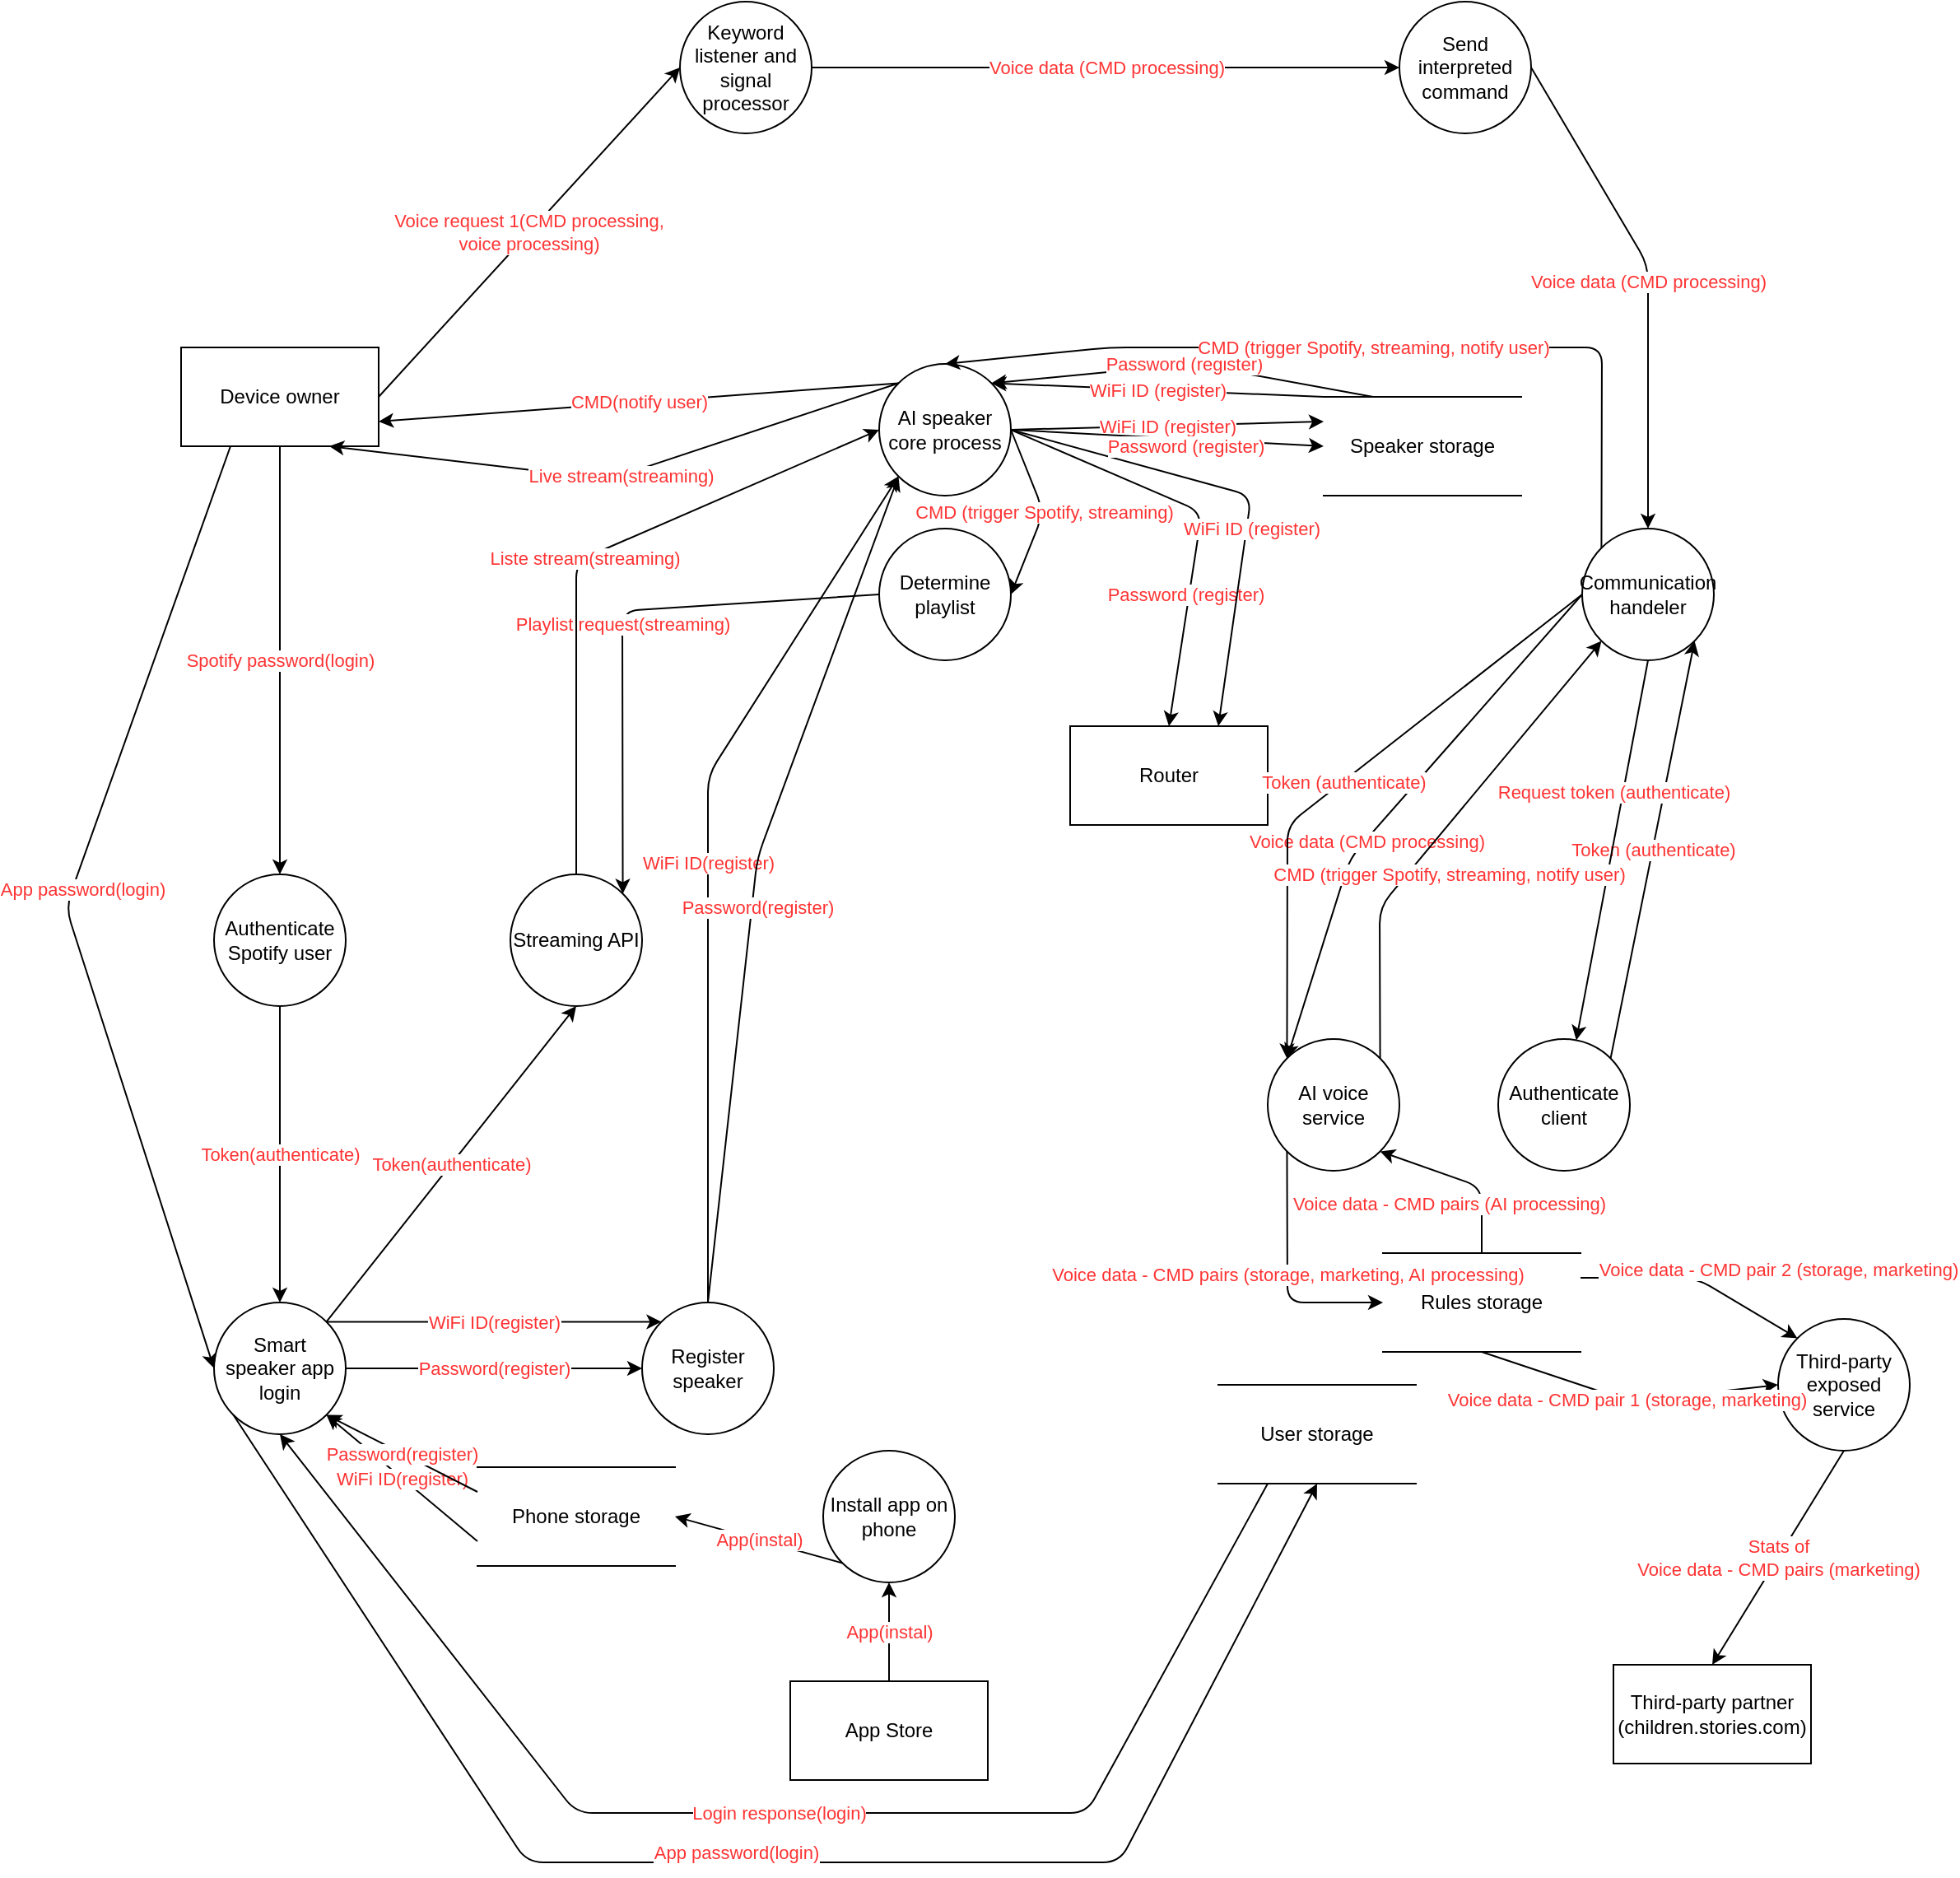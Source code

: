<mxfile version="10.9.5" type="device"><diagram id="mPVW4OZqNExP642rO-Jn" name="Page-1"><mxGraphModel dx="2051" dy="1267" grid="1" gridSize="10" guides="1" tooltips="1" connect="1" arrows="1" fold="1" page="1" pageScale="1" pageWidth="827" pageHeight="1169" math="0" shadow="0"><root><mxCell id="0"/><mxCell id="1" parent="0"/><mxCell id="0tzfoNVV6dh2P5U6mnIn-2" value="Device owner" style="rounded=0;whiteSpace=wrap;html=1;" parent="1" vertex="1"><mxGeometry x="30" y="320" width="120" height="60" as="geometry"/></mxCell><mxCell id="0tzfoNVV6dh2P5U6mnIn-4" value="Determine playlist" style="ellipse;whiteSpace=wrap;html=1;aspect=fixed;" parent="1" vertex="1"><mxGeometry x="454" y="430" width="80" height="80" as="geometry"/></mxCell><mxCell id="0tzfoNVV6dh2P5U6mnIn-5" value="Keyword listener and signal processor" style="ellipse;whiteSpace=wrap;html=1;aspect=fixed;" parent="1" vertex="1"><mxGeometry x="333" y="110" width="80" height="80" as="geometry"/></mxCell><mxCell id="0tzfoNVV6dh2P5U6mnIn-6" value="AI speaker core process" style="ellipse;whiteSpace=wrap;html=1;aspect=fixed;" parent="1" vertex="1"><mxGeometry x="454" y="330" width="80" height="80" as="geometry"/></mxCell><mxCell id="0tzfoNVV6dh2P5U6mnIn-7" value="Send interpreted command" style="ellipse;whiteSpace=wrap;html=1;aspect=fixed;" parent="1" vertex="1"><mxGeometry x="770" y="110" width="80" height="80" as="geometry"/></mxCell><mxCell id="0tzfoNVV6dh2P5U6mnIn-8" value="Communication handeler" style="ellipse;whiteSpace=wrap;html=1;aspect=fixed;" parent="1" vertex="1"><mxGeometry x="881" y="430" width="80" height="80" as="geometry"/></mxCell><mxCell id="0tzfoNVV6dh2P5U6mnIn-9" value="Speaker storage" style="shape=partialRectangle;whiteSpace=wrap;html=1;left=0;right=0;" parent="1" vertex="1"><mxGeometry x="724" y="350" width="120" height="60" as="geometry"/></mxCell><mxCell id="0tzfoNVV6dh2P5U6mnIn-12" value="Streaming API" style="ellipse;whiteSpace=wrap;html=1;aspect=fixed;" parent="1" vertex="1"><mxGeometry x="230" y="640" width="80" height="80" as="geometry"/></mxCell><mxCell id="0tzfoNVV6dh2P5U6mnIn-13" value="Authenticate Spotify user" style="ellipse;whiteSpace=wrap;html=1;aspect=fixed;" parent="1" vertex="1"><mxGeometry x="50" y="640" width="80" height="80" as="geometry"/></mxCell><mxCell id="0tzfoNVV6dh2P5U6mnIn-14" value="Router" style="rounded=0;whiteSpace=wrap;html=1;" parent="1" vertex="1"><mxGeometry x="570" y="550" width="120" height="60" as="geometry"/></mxCell><mxCell id="0tzfoNVV6dh2P5U6mnIn-16" value="App Store" style="rounded=0;whiteSpace=wrap;html=1;" parent="1" vertex="1"><mxGeometry x="400" y="1130" width="120" height="60" as="geometry"/></mxCell><mxCell id="0tzfoNVV6dh2P5U6mnIn-18" value="Authenticate client" style="ellipse;whiteSpace=wrap;html=1;aspect=fixed;" parent="1" vertex="1"><mxGeometry x="830" y="740" width="80" height="80" as="geometry"/></mxCell><mxCell id="0tzfoNVV6dh2P5U6mnIn-19" value="Third-party exposed service" style="ellipse;whiteSpace=wrap;html=1;aspect=fixed;" parent="1" vertex="1"><mxGeometry x="1000" y="910" width="80" height="80" as="geometry"/></mxCell><mxCell id="0tzfoNVV6dh2P5U6mnIn-20" value="AI voice service" style="ellipse;whiteSpace=wrap;html=1;aspect=fixed;" parent="1" vertex="1"><mxGeometry x="690" y="740" width="80" height="80" as="geometry"/></mxCell><mxCell id="0tzfoNVV6dh2P5U6mnIn-21" value="User storage" style="shape=partialRectangle;whiteSpace=wrap;html=1;left=0;right=0;fillColor=none;" parent="1" vertex="1"><mxGeometry x="660" y="950" width="120" height="60" as="geometry"/></mxCell><mxCell id="0tzfoNVV6dh2P5U6mnIn-22" value="Rules storage" style="shape=partialRectangle;whiteSpace=wrap;html=1;left=0;right=0;fillColor=none;" parent="1" vertex="1"><mxGeometry x="760" y="870" width="120" height="60" as="geometry"/></mxCell><mxCell id="0tzfoNVV6dh2P5U6mnIn-23" value="Third-party partner (children.stories.com)" style="rounded=0;whiteSpace=wrap;html=1;" parent="1" vertex="1"><mxGeometry x="900" y="1120" width="120" height="60" as="geometry"/></mxCell><mxCell id="0tzfoNVV6dh2P5U6mnIn-24" value="Smart speaker app login" style="ellipse;whiteSpace=wrap;html=1;aspect=fixed;" parent="1" vertex="1"><mxGeometry x="50" y="900" width="80" height="80" as="geometry"/></mxCell><mxCell id="0tzfoNVV6dh2P5U6mnIn-25" value="Install app on phone" style="ellipse;whiteSpace=wrap;html=1;aspect=fixed;" parent="1" vertex="1"><mxGeometry x="420" y="990" width="80" height="80" as="geometry"/></mxCell><mxCell id="0tzfoNVV6dh2P5U6mnIn-26" value="Register speaker" style="ellipse;whiteSpace=wrap;html=1;aspect=fixed;" parent="1" vertex="1"><mxGeometry x="310" y="900" width="80" height="80" as="geometry"/></mxCell><mxCell id="0tzfoNVV6dh2P5U6mnIn-27" value="Phone storage" style="shape=partialRectangle;whiteSpace=wrap;html=1;left=0;right=0;" parent="1" vertex="1"><mxGeometry x="210" y="1000" width="120" height="60" as="geometry"/></mxCell><mxCell id="0tzfoNVV6dh2P5U6mnIn-28" value="Voice request 1(CMD processing, &lt;br&gt;voice processing)" style="endArrow=classic;html=1;fontColor=#FF3333;entryX=0;entryY=0.5;entryDx=0;entryDy=0;exitX=1;exitY=0.5;exitDx=0;exitDy=0;" parent="1" source="0tzfoNVV6dh2P5U6mnIn-2" target="0tzfoNVV6dh2P5U6mnIn-5" edge="1"><mxGeometry width="50" height="50" relative="1" as="geometry"><mxPoint x="60" y="459.48" as="sourcePoint"/><mxPoint x="195.04" y="480.52" as="targetPoint"/><Array as="points"/></mxGeometry></mxCell><mxCell id="0tzfoNVV6dh2P5U6mnIn-30" value="CMD(notify user)" style="endArrow=classic;html=1;fontColor=#FF3333;entryX=1;entryY=0.75;entryDx=0;entryDy=0;exitX=0;exitY=0;exitDx=0;exitDy=0;fillColor=#dae8fc;strokeColor=#000000;" parent="1" source="0tzfoNVV6dh2P5U6mnIn-6" target="0tzfoNVV6dh2P5U6mnIn-2" edge="1"><mxGeometry width="50" height="50" relative="1" as="geometry"><mxPoint x="80" y="465" as="sourcePoint"/><mxPoint x="250" y="475" as="targetPoint"/><Array as="points"/></mxGeometry></mxCell><mxCell id="0tzfoNVV6dh2P5U6mnIn-31" value="Spotify password(login)" style="endArrow=classic;html=1;fontColor=#FF3333;entryX=0.5;entryY=0;entryDx=0;entryDy=0;exitX=0.5;exitY=1;exitDx=0;exitDy=0;" parent="1" source="0tzfoNVV6dh2P5U6mnIn-2" target="0tzfoNVV6dh2P5U6mnIn-13" edge="1"><mxGeometry width="50" height="50" relative="1" as="geometry"><mxPoint x="100" y="465" as="sourcePoint"/><mxPoint x="270" y="475" as="targetPoint"/><Array as="points"/></mxGeometry></mxCell><mxCell id="0tzfoNVV6dh2P5U6mnIn-32" value="App password(login)" style="endArrow=classic;html=1;fontColor=#FF3333;exitX=0.25;exitY=1;exitDx=0;exitDy=0;entryX=0;entryY=0.5;entryDx=0;entryDy=0;" parent="1" source="0tzfoNVV6dh2P5U6mnIn-2" target="0tzfoNVV6dh2P5U6mnIn-24" edge="1"><mxGeometry x="-0.043" y="6" width="50" height="50" relative="1" as="geometry"><mxPoint x="100" y="390" as="sourcePoint"/><mxPoint x="10" y="910" as="targetPoint"/><Array as="points"><mxPoint x="-40" y="660"/></Array><mxPoint as="offset"/></mxGeometry></mxCell><mxCell id="0tzfoNVV6dh2P5U6mnIn-33" value="Token(authenticate)" style="endArrow=classic;html=1;fontColor=#FF3333;entryX=0.5;entryY=0;entryDx=0;entryDy=0;exitX=0.5;exitY=1;exitDx=0;exitDy=0;" parent="1" source="0tzfoNVV6dh2P5U6mnIn-13" target="0tzfoNVV6dh2P5U6mnIn-24" edge="1"><mxGeometry width="50" height="50" relative="1" as="geometry"><mxPoint x="184.5" y="600" as="sourcePoint"/><mxPoint x="184.5" y="860" as="targetPoint"/><Array as="points"/></mxGeometry></mxCell><mxCell id="0tzfoNVV6dh2P5U6mnIn-34" value="Token(authenticate)" style="endArrow=classic;html=1;fontColor=#FF3333;entryX=0.5;entryY=1;entryDx=0;entryDy=0;exitX=1;exitY=0;exitDx=0;exitDy=0;" parent="1" source="0tzfoNVV6dh2P5U6mnIn-24" target="0tzfoNVV6dh2P5U6mnIn-12" edge="1"><mxGeometry width="50" height="50" relative="1" as="geometry"><mxPoint x="100" y="730" as="sourcePoint"/><mxPoint x="100" y="910" as="targetPoint"/><Array as="points"/></mxGeometry></mxCell><mxCell id="0tzfoNVV6dh2P5U6mnIn-35" value="WiFi ID(register)" style="endArrow=classic;html=1;fontColor=#FF3333;entryX=0;entryY=0;entryDx=0;entryDy=0;exitX=1;exitY=0;exitDx=0;exitDy=0;" parent="1" source="0tzfoNVV6dh2P5U6mnIn-24" target="0tzfoNVV6dh2P5U6mnIn-26" edge="1"><mxGeometry width="50" height="50" relative="1" as="geometry"><mxPoint x="128.284" y="921.716" as="sourcePoint"/><mxPoint x="280" y="730" as="targetPoint"/><Array as="points"/></mxGeometry></mxCell><mxCell id="0tzfoNVV6dh2P5U6mnIn-36" value="Password(register)" style="endArrow=classic;html=1;fontColor=#FF3333;entryX=0;entryY=0.5;entryDx=0;entryDy=0;exitX=1;exitY=0.5;exitDx=0;exitDy=0;" parent="1" source="0tzfoNVV6dh2P5U6mnIn-24" target="0tzfoNVV6dh2P5U6mnIn-26" edge="1"><mxGeometry width="50" height="50" relative="1" as="geometry"><mxPoint x="140" y="950" as="sourcePoint"/><mxPoint x="320" y="950" as="targetPoint"/><Array as="points"/></mxGeometry></mxCell><mxCell id="0tzfoNVV6dh2P5U6mnIn-37" value="WiFi ID(register)" style="endArrow=classic;html=1;fontColor=#FF3333;exitX=0;exitY=0.75;exitDx=0;exitDy=0;entryX=1;entryY=1;entryDx=0;entryDy=0;" parent="1" source="0tzfoNVV6dh2P5U6mnIn-27" target="0tzfoNVV6dh2P5U6mnIn-24" edge="1"><mxGeometry width="50" height="50" relative="1" as="geometry"><mxPoint x="140" y="950" as="sourcePoint"/><mxPoint x="90" y="980" as="targetPoint"/><Array as="points"/></mxGeometry></mxCell><mxCell id="0tzfoNVV6dh2P5U6mnIn-38" value="Password(register)" style="endArrow=classic;html=1;fontColor=#FF3333;entryX=1;entryY=1;entryDx=0;entryDy=0;exitX=0;exitY=0.25;exitDx=0;exitDy=0;" parent="1" source="0tzfoNVV6dh2P5U6mnIn-27" target="0tzfoNVV6dh2P5U6mnIn-24" edge="1"><mxGeometry width="50" height="50" relative="1" as="geometry"><mxPoint x="128.284" y="978.284" as="sourcePoint"/><mxPoint x="331.716" y="978.284" as="targetPoint"/><Array as="points"/></mxGeometry></mxCell><mxCell id="0tzfoNVV6dh2P5U6mnIn-39" value="App(instal)" style="endArrow=classic;html=1;fontColor=#FF3333;entryX=0.5;entryY=1;entryDx=0;entryDy=0;exitX=0.5;exitY=0;exitDx=0;exitDy=0;" parent="1" source="0tzfoNVV6dh2P5U6mnIn-16" target="0tzfoNVV6dh2P5U6mnIn-25" edge="1"><mxGeometry width="50" height="50" relative="1" as="geometry"><mxPoint x="200" y="1085" as="sourcePoint"/><mxPoint x="100" y="990" as="targetPoint"/><Array as="points"/></mxGeometry></mxCell><mxCell id="0tzfoNVV6dh2P5U6mnIn-40" value="App(instal)" style="endArrow=classic;html=1;fontColor=#FF3333;entryX=1;entryY=0.5;entryDx=0;entryDy=0;exitX=0;exitY=1;exitDx=0;exitDy=0;" parent="1" source="0tzfoNVV6dh2P5U6mnIn-25" target="0tzfoNVV6dh2P5U6mnIn-27" edge="1"><mxGeometry width="50" height="50" relative="1" as="geometry"><mxPoint x="470" y="1140" as="sourcePoint"/><mxPoint x="470" y="1080" as="targetPoint"/><Array as="points"/></mxGeometry></mxCell><mxCell id="0tzfoNVV6dh2P5U6mnIn-41" value="App password(login)" style="endArrow=classic;html=1;fontColor=#FF3333;exitX=0;exitY=1;exitDx=0;exitDy=0;entryX=0.5;entryY=1;entryDx=0;entryDy=0;" parent="1" source="0tzfoNVV6dh2P5U6mnIn-24" target="0tzfoNVV6dh2P5U6mnIn-21" edge="1"><mxGeometry x="-0.043" y="6" width="50" height="50" relative="1" as="geometry"><mxPoint x="440" y="830" as="sourcePoint"/><mxPoint x="430" y="1390" as="targetPoint"/><Array as="points"><mxPoint x="240" y="1240"/><mxPoint x="600" y="1240"/></Array><mxPoint as="offset"/></mxGeometry></mxCell><mxCell id="0tzfoNVV6dh2P5U6mnIn-42" value="Login response(login)" style="endArrow=classic;html=1;fontColor=#FF3333;exitX=0.25;exitY=1;exitDx=0;exitDy=0;entryX=0.5;entryY=1;entryDx=0;entryDy=0;" parent="1" source="0tzfoNVV6dh2P5U6mnIn-21" target="0tzfoNVV6dh2P5U6mnIn-24" edge="1"><mxGeometry width="50" height="50" relative="1" as="geometry"><mxPoint x="80" y="1100" as="sourcePoint"/><mxPoint x="40" y="1280" as="targetPoint"/><Array as="points"><mxPoint x="580" y="1210"/><mxPoint x="270" y="1210"/></Array></mxGeometry></mxCell><mxCell id="0tzfoNVV6dh2P5U6mnIn-43" value="Playlist request(streaming)" style="endArrow=classic;html=1;fontColor=#FF3333;entryX=1;entryY=0;entryDx=0;entryDy=0;exitX=0;exitY=0.5;exitDx=0;exitDy=0;" parent="1" source="0tzfoNVV6dh2P5U6mnIn-4" target="0tzfoNVV6dh2P5U6mnIn-12" edge="1"><mxGeometry width="50" height="50" relative="1" as="geometry"><mxPoint x="100" y="390" as="sourcePoint"/><mxPoint x="100" y="650" as="targetPoint"/><Array as="points"><mxPoint x="298" y="480"/></Array></mxGeometry></mxCell><mxCell id="0tzfoNVV6dh2P5U6mnIn-44" value="Liste stream(streaming)" style="endArrow=classic;html=1;fontColor=#FF3333;entryX=0;entryY=0.5;entryDx=0;entryDy=0;exitX=0.5;exitY=0;exitDx=0;exitDy=0;" parent="1" source="0tzfoNVV6dh2P5U6mnIn-12" target="0tzfoNVV6dh2P5U6mnIn-6" edge="1"><mxGeometry width="50" height="50" relative="1" as="geometry"><mxPoint x="370" y="530" as="sourcePoint"/><mxPoint x="308.284" y="661.716" as="targetPoint"/><Array as="points"><mxPoint x="270" y="450"/></Array></mxGeometry></mxCell><mxCell id="0tzfoNVV6dh2P5U6mnIn-45" value="CMD (trigger Spotify, streaming)" style="endArrow=classic;html=1;fontColor=#FF3333;entryX=1;entryY=0.5;entryDx=0;entryDy=0;exitX=1;exitY=0.5;exitDx=0;exitDy=0;" parent="1" source="0tzfoNVV6dh2P5U6mnIn-6" target="0tzfoNVV6dh2P5U6mnIn-4" edge="1"><mxGeometry width="50" height="50" relative="1" as="geometry"><mxPoint x="504" y="520" as="sourcePoint"/><mxPoint x="442.284" y="651.716" as="targetPoint"/><Array as="points"><mxPoint x="554" y="420"/></Array></mxGeometry></mxCell><mxCell id="0tzfoNVV6dh2P5U6mnIn-46" value="Password (register)" style="endArrow=classic;html=1;fontColor=#FF3333;entryX=0.5;entryY=0;entryDx=0;entryDy=0;exitX=1;exitY=0.5;exitDx=0;exitDy=0;" parent="1" source="0tzfoNVV6dh2P5U6mnIn-6" target="0tzfoNVV6dh2P5U6mnIn-14" edge="1"><mxGeometry x="0.375" y="-2" width="50" height="50" relative="1" as="geometry"><mxPoint x="544" y="380" as="sourcePoint"/><mxPoint x="624" y="545" as="targetPoint"/><Array as="points"><mxPoint x="650" y="420"/></Array><mxPoint as="offset"/></mxGeometry></mxCell><mxCell id="0tzfoNVV6dh2P5U6mnIn-47" value="WiFi ID (register)" style="endArrow=classic;html=1;fontColor=#FF3333;entryX=0.75;entryY=0;entryDx=0;entryDy=0;exitX=1;exitY=0.5;exitDx=0;exitDy=0;" parent="1" source="0tzfoNVV6dh2P5U6mnIn-6" target="0tzfoNVV6dh2P5U6mnIn-14" edge="1"><mxGeometry x="0.169" y="3" width="50" height="50" relative="1" as="geometry"><mxPoint x="544" y="380" as="sourcePoint"/><mxPoint x="654" y="545" as="targetPoint"/><Array as="points"><mxPoint x="680" y="410"/></Array><mxPoint as="offset"/></mxGeometry></mxCell><mxCell id="0tzfoNVV6dh2P5U6mnIn-48" value="WiFi ID (register)" style="endArrow=classic;html=1;fontColor=#FF3333;exitX=1;exitY=0.5;exitDx=0;exitDy=0;entryX=0;entryY=0.25;entryDx=0;entryDy=0;" parent="1" source="0tzfoNVV6dh2P5U6mnIn-6" target="0tzfoNVV6dh2P5U6mnIn-9" edge="1"><mxGeometry width="50" height="50" relative="1" as="geometry"><mxPoint x="544" y="380" as="sourcePoint"/><mxPoint x="734" y="370" as="targetPoint"/><Array as="points"/></mxGeometry></mxCell><mxCell id="0tzfoNVV6dh2P5U6mnIn-49" value="Password (register)" style="endArrow=classic;html=1;fontColor=#FF3333;exitX=1;exitY=0.5;exitDx=0;exitDy=0;entryX=0;entryY=0.5;entryDx=0;entryDy=0;" parent="1" source="0tzfoNVV6dh2P5U6mnIn-6" target="0tzfoNVV6dh2P5U6mnIn-9" edge="1"><mxGeometry x="0.118" y="-4" width="50" height="50" relative="1" as="geometry"><mxPoint x="544" y="380" as="sourcePoint"/><mxPoint x="734" y="375" as="targetPoint"/><Array as="points"/><mxPoint as="offset"/></mxGeometry></mxCell><mxCell id="0tzfoNVV6dh2P5U6mnIn-50" value="WiFi ID (register)" style="endArrow=classic;html=1;fontColor=#FF3333;exitX=0;exitY=0;exitDx=0;exitDy=0;entryX=1;entryY=0;entryDx=0;entryDy=0;" parent="1" source="0tzfoNVV6dh2P5U6mnIn-9" target="0tzfoNVV6dh2P5U6mnIn-6" edge="1"><mxGeometry width="50" height="50" relative="1" as="geometry"><mxPoint x="544" y="325" as="sourcePoint"/><mxPoint x="734" y="320" as="targetPoint"/><Array as="points"/></mxGeometry></mxCell><mxCell id="0tzfoNVV6dh2P5U6mnIn-51" value="Password (register)" style="endArrow=classic;html=1;fontColor=#FF3333;exitX=0.25;exitY=0;exitDx=0;exitDy=0;entryX=1;entryY=0;entryDx=0;entryDy=0;" parent="1" source="0tzfoNVV6dh2P5U6mnIn-9" target="0tzfoNVV6dh2P5U6mnIn-6" edge="1"><mxGeometry width="50" height="50" relative="1" as="geometry"><mxPoint x="544" y="380" as="sourcePoint"/><mxPoint x="734" y="390" as="targetPoint"/><Array as="points"><mxPoint x="644" y="330"/></Array></mxGeometry></mxCell><mxCell id="0tzfoNVV6dh2P5U6mnIn-52" value="Voice data (CMD processing)" style="endArrow=classic;html=1;fontColor=#FF3333;entryX=0;entryY=0.5;entryDx=0;entryDy=0;exitX=1;exitY=0.5;exitDx=0;exitDy=0;" parent="1" source="0tzfoNVV6dh2P5U6mnIn-5" target="0tzfoNVV6dh2P5U6mnIn-7" edge="1"><mxGeometry width="50" height="50" relative="1" as="geometry"><mxPoint x="584" y="280" as="sourcePoint"/><mxPoint x="754" y="210" as="targetPoint"/><Array as="points"/></mxGeometry></mxCell><mxCell id="0tzfoNVV6dh2P5U6mnIn-53" value="Voice data (CMD processing)" style="endArrow=classic;html=1;fontColor=#FF3333;entryX=0.5;entryY=0;entryDx=0;entryDy=0;exitX=1;exitY=0.5;exitDx=0;exitDy=0;" parent="1" source="0tzfoNVV6dh2P5U6mnIn-7" target="0tzfoNVV6dh2P5U6mnIn-8" edge="1"><mxGeometry width="50" height="50" relative="1" as="geometry"><mxPoint x="544" y="280" as="sourcePoint"/><mxPoint x="744" y="280" as="targetPoint"/><Array as="points"><mxPoint x="921" y="270"/></Array></mxGeometry></mxCell><mxCell id="0tzfoNVV6dh2P5U6mnIn-54" value="CMD (trigger Spotify, streaming, notify user)" style="endArrow=classic;html=1;fontColor=#FF3333;entryX=0.5;entryY=0;entryDx=0;entryDy=0;exitX=0;exitY=0;exitDx=0;exitDy=0;" parent="1" source="0tzfoNVV6dh2P5U6mnIn-8" target="0tzfoNVV6dh2P5U6mnIn-6" edge="1"><mxGeometry width="50" height="50" relative="1" as="geometry"><mxPoint x="824" y="280" as="sourcePoint"/><mxPoint x="931" y="440" as="targetPoint"/><Array as="points"><mxPoint x="893" y="320"/><mxPoint x="594" y="320"/></Array></mxGeometry></mxCell><mxCell id="0tzfoNVV6dh2P5U6mnIn-55" value="Token (authenticate)" style="endArrow=classic;html=1;fontColor=#FF3333;entryX=1;entryY=1;entryDx=0;entryDy=0;exitX=1;exitY=0;exitDx=0;exitDy=0;" parent="1" source="0tzfoNVV6dh2P5U6mnIn-18" target="0tzfoNVV6dh2P5U6mnIn-8" edge="1"><mxGeometry width="50" height="50" relative="1" as="geometry"><mxPoint x="850.004" y="701.716" as="sourcePoint"/><mxPoint x="1001.72" y="510" as="targetPoint"/><Array as="points"/></mxGeometry></mxCell><mxCell id="0tzfoNVV6dh2P5U6mnIn-56" value="Request token (authenticate)" style="endArrow=classic;html=1;fontColor=#FF3333;exitX=0.5;exitY=1;exitDx=0;exitDy=0;" parent="1" source="0tzfoNVV6dh2P5U6mnIn-8" target="0tzfoNVV6dh2P5U6mnIn-18" edge="1"><mxGeometry x="-0.297" y="-6" width="50" height="50" relative="1" as="geometry"><mxPoint x="840" y="760" as="sourcePoint"/><mxPoint x="825.284" y="518.284" as="targetPoint"/><Array as="points"/><mxPoint as="offset"/></mxGeometry></mxCell><mxCell id="0tzfoNVV6dh2P5U6mnIn-57" value="Voice data (CMD processing)" style="endArrow=classic;html=1;fontColor=#FF3333;entryX=0;entryY=0;entryDx=0;entryDy=0;exitX=0;exitY=0.5;exitDx=0;exitDy=0;" parent="1" source="0tzfoNVV6dh2P5U6mnIn-8" target="0tzfoNVV6dh2P5U6mnIn-20" edge="1"><mxGeometry x="0.169" y="1" width="50" height="50" relative="1" as="geometry"><mxPoint x="768.716" y="518.284" as="sourcePoint"/><mxPoint x="771.716" y="771.716" as="targetPoint"/><Array as="points"><mxPoint x="740" y="630"/></Array><mxPoint as="offset"/></mxGeometry></mxCell><mxCell id="0tzfoNVV6dh2P5U6mnIn-58" value="Token (authenticate)" style="endArrow=classic;html=1;fontColor=#FF3333;entryX=0;entryY=0;entryDx=0;entryDy=0;exitX=0;exitY=0.5;exitDx=0;exitDy=0;fillColor=#dae8fc;strokeColor=#000000;" parent="1" source="0tzfoNVV6dh2P5U6mnIn-8" target="0tzfoNVV6dh2P5U6mnIn-20" edge="1"><mxGeometry width="50" height="50" relative="1" as="geometry"><mxPoint x="757" y="490" as="sourcePoint"/><mxPoint x="631.716" y="771.716" as="targetPoint"/><Array as="points"><mxPoint x="702" y="610"/></Array></mxGeometry></mxCell><mxCell id="0tzfoNVV6dh2P5U6mnIn-59" value="CMD (trigger Spotify, streaming, notify user)" style="endArrow=classic;html=1;fontColor=#FF3333;entryX=0;entryY=1;entryDx=0;entryDy=0;exitX=1;exitY=0;exitDx=0;exitDy=0;" parent="1" source="0tzfoNVV6dh2P5U6mnIn-20" target="0tzfoNVV6dh2P5U6mnIn-8" edge="1"><mxGeometry x="-0.113" y="-19" width="50" height="50" relative="1" as="geometry"><mxPoint x="689.716" y="661.716" as="sourcePoint"/><mxPoint x="291" y="550" as="targetPoint"/><Array as="points"><mxPoint x="758" y="660"/></Array><mxPoint as="offset"/></mxGeometry></mxCell><mxCell id="0tzfoNVV6dh2P5U6mnIn-60" value="Voice data - CMD pairs (storage, marketing, AI processing)" style="endArrow=classic;html=1;fontColor=#FF3333;entryX=0;entryY=0.5;entryDx=0;entryDy=0;exitX=0;exitY=1;exitDx=0;exitDy=0;" parent="1" source="0tzfoNVV6dh2P5U6mnIn-20" target="0tzfoNVV6dh2P5U6mnIn-22" edge="1"><mxGeometry width="50" height="50" relative="1" as="geometry"><mxPoint x="837" y="480" as="sourcePoint"/><mxPoint x="711.716" y="761.716" as="targetPoint"/><Array as="points"><mxPoint x="702" y="900"/></Array></mxGeometry></mxCell><mxCell id="0tzfoNVV6dh2P5U6mnIn-61" value="Voice data - CMD pairs (AI processing)" style="endArrow=classic;html=1;fontColor=#FF3333;exitX=0.5;exitY=0;exitDx=0;exitDy=0;entryX=1;entryY=1;entryDx=0;entryDy=0;" parent="1" source="0tzfoNVV6dh2P5U6mnIn-22" target="0tzfoNVV6dh2P5U6mnIn-20" edge="1"><mxGeometry x="0.054" y="16" width="50" height="50" relative="1" as="geometry"><mxPoint x="711.716" y="818.284" as="sourcePoint"/><mxPoint x="770" y="910" as="targetPoint"/><Array as="points"><mxPoint x="820" y="830"/></Array><mxPoint as="offset"/></mxGeometry></mxCell><mxCell id="0tzfoNVV6dh2P5U6mnIn-62" value="Voice data - CMD pair 1 (storage, marketing)" style="endArrow=classic;html=1;fontColor=#FF3333;entryX=0;entryY=0.5;entryDx=0;entryDy=0;exitX=0.5;exitY=1;exitDx=0;exitDy=0;" parent="1" source="0tzfoNVV6dh2P5U6mnIn-22" target="0tzfoNVV6dh2P5U6mnIn-19" edge="1"><mxGeometry width="50" height="50" relative="1" as="geometry"><mxPoint x="919.996" y="890.004" as="sourcePoint"/><mxPoint x="978.28" y="981.72" as="targetPoint"/><Array as="points"><mxPoint x="910" y="960"/></Array></mxGeometry></mxCell><mxCell id="0tzfoNVV6dh2P5U6mnIn-63" value="Voice data - CMD pair 2 (storage, marketing)" style="endArrow=classic;html=1;fontColor=#FF3333;entryX=0;entryY=0;entryDx=0;entryDy=0;exitX=1;exitY=0.25;exitDx=0;exitDy=0;" parent="1" source="0tzfoNVV6dh2P5U6mnIn-22" target="0tzfoNVV6dh2P5U6mnIn-19" edge="1"><mxGeometry x="0.557" y="30" width="50" height="50" relative="1" as="geometry"><mxPoint x="830" y="940" as="sourcePoint"/><mxPoint x="1010" y="960" as="targetPoint"/><Array as="points"><mxPoint x="950" y="885"/></Array><mxPoint as="offset"/></mxGeometry></mxCell><mxCell id="0tzfoNVV6dh2P5U6mnIn-64" value="Stats of &lt;br&gt;Voice data - CMD pairs (marketing)" style="endArrow=classic;html=1;fontColor=#FF3333;entryX=0.5;entryY=0;entryDx=0;entryDy=0;exitX=0.5;exitY=1;exitDx=0;exitDy=0;" parent="1" source="0tzfoNVV6dh2P5U6mnIn-19" target="0tzfoNVV6dh2P5U6mnIn-23" edge="1"><mxGeometry width="50" height="50" relative="1" as="geometry"><mxPoint x="810" y="905" as="sourcePoint"/><mxPoint x="941.716" y="941.716" as="targetPoint"/></mxGeometry></mxCell><mxCell id="0tzfoNVV6dh2P5U6mnIn-66" value="WiFi ID(register)" style="endArrow=classic;html=1;fontColor=#FF3333;entryX=0;entryY=1;entryDx=0;entryDy=0;exitX=0.5;exitY=0;exitDx=0;exitDy=0;" parent="1" source="0tzfoNVV6dh2P5U6mnIn-26" target="0tzfoNVV6dh2P5U6mnIn-6" edge="1"><mxGeometry width="50" height="50" relative="1" as="geometry"><mxPoint x="414" y="790.86" as="sourcePoint"/><mxPoint x="609.716" y="549.144" as="targetPoint"/><Array as="points"><mxPoint x="350" y="580"/></Array></mxGeometry></mxCell><mxCell id="0tzfoNVV6dh2P5U6mnIn-67" value="Password(register)" style="endArrow=classic;html=1;fontColor=#FF3333;entryX=0;entryY=1;entryDx=0;entryDy=0;exitX=0.5;exitY=0;exitDx=0;exitDy=0;" parent="1" source="0tzfoNVV6dh2P5U6mnIn-26" target="0tzfoNVV6dh2P5U6mnIn-6" edge="1"><mxGeometry x="-0.068" y="-3" width="50" height="50" relative="1" as="geometry"><mxPoint x="360" y="910" as="sourcePoint"/><mxPoint x="475.716" y="408.284" as="targetPoint"/><Array as="points"><mxPoint x="380" y="630"/></Array><mxPoint as="offset"/></mxGeometry></mxCell><mxCell id="am4XPa-oT7kGSsBCxcIC-15" value="Live stream(streaming)" style="endArrow=classic;html=1;fontColor=#FF3333;entryX=0.75;entryY=1;entryDx=0;entryDy=0;exitX=0;exitY=0;exitDx=0;exitDy=0;" parent="1" source="0tzfoNVV6dh2P5U6mnIn-6" target="0tzfoNVV6dh2P5U6mnIn-2" edge="1"><mxGeometry width="50" height="50" relative="1" as="geometry"><mxPoint x="475.716" y="351.716" as="sourcePoint"/><mxPoint x="160" y="375" as="targetPoint"/><Array as="points"><mxPoint x="290" y="400"/></Array></mxGeometry></mxCell></root></mxGraphModel></diagram></mxfile>